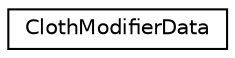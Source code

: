 digraph G
{
  edge [fontname="Helvetica",fontsize="10",labelfontname="Helvetica",labelfontsize="10"];
  node [fontname="Helvetica",fontsize="10",shape=record];
  rankdir=LR;
  Node1 [label="ClothModifierData",height=0.2,width=0.4,color="black", fillcolor="white", style="filled",URL="$d5/d06/structClothModifierData.html"];
}
